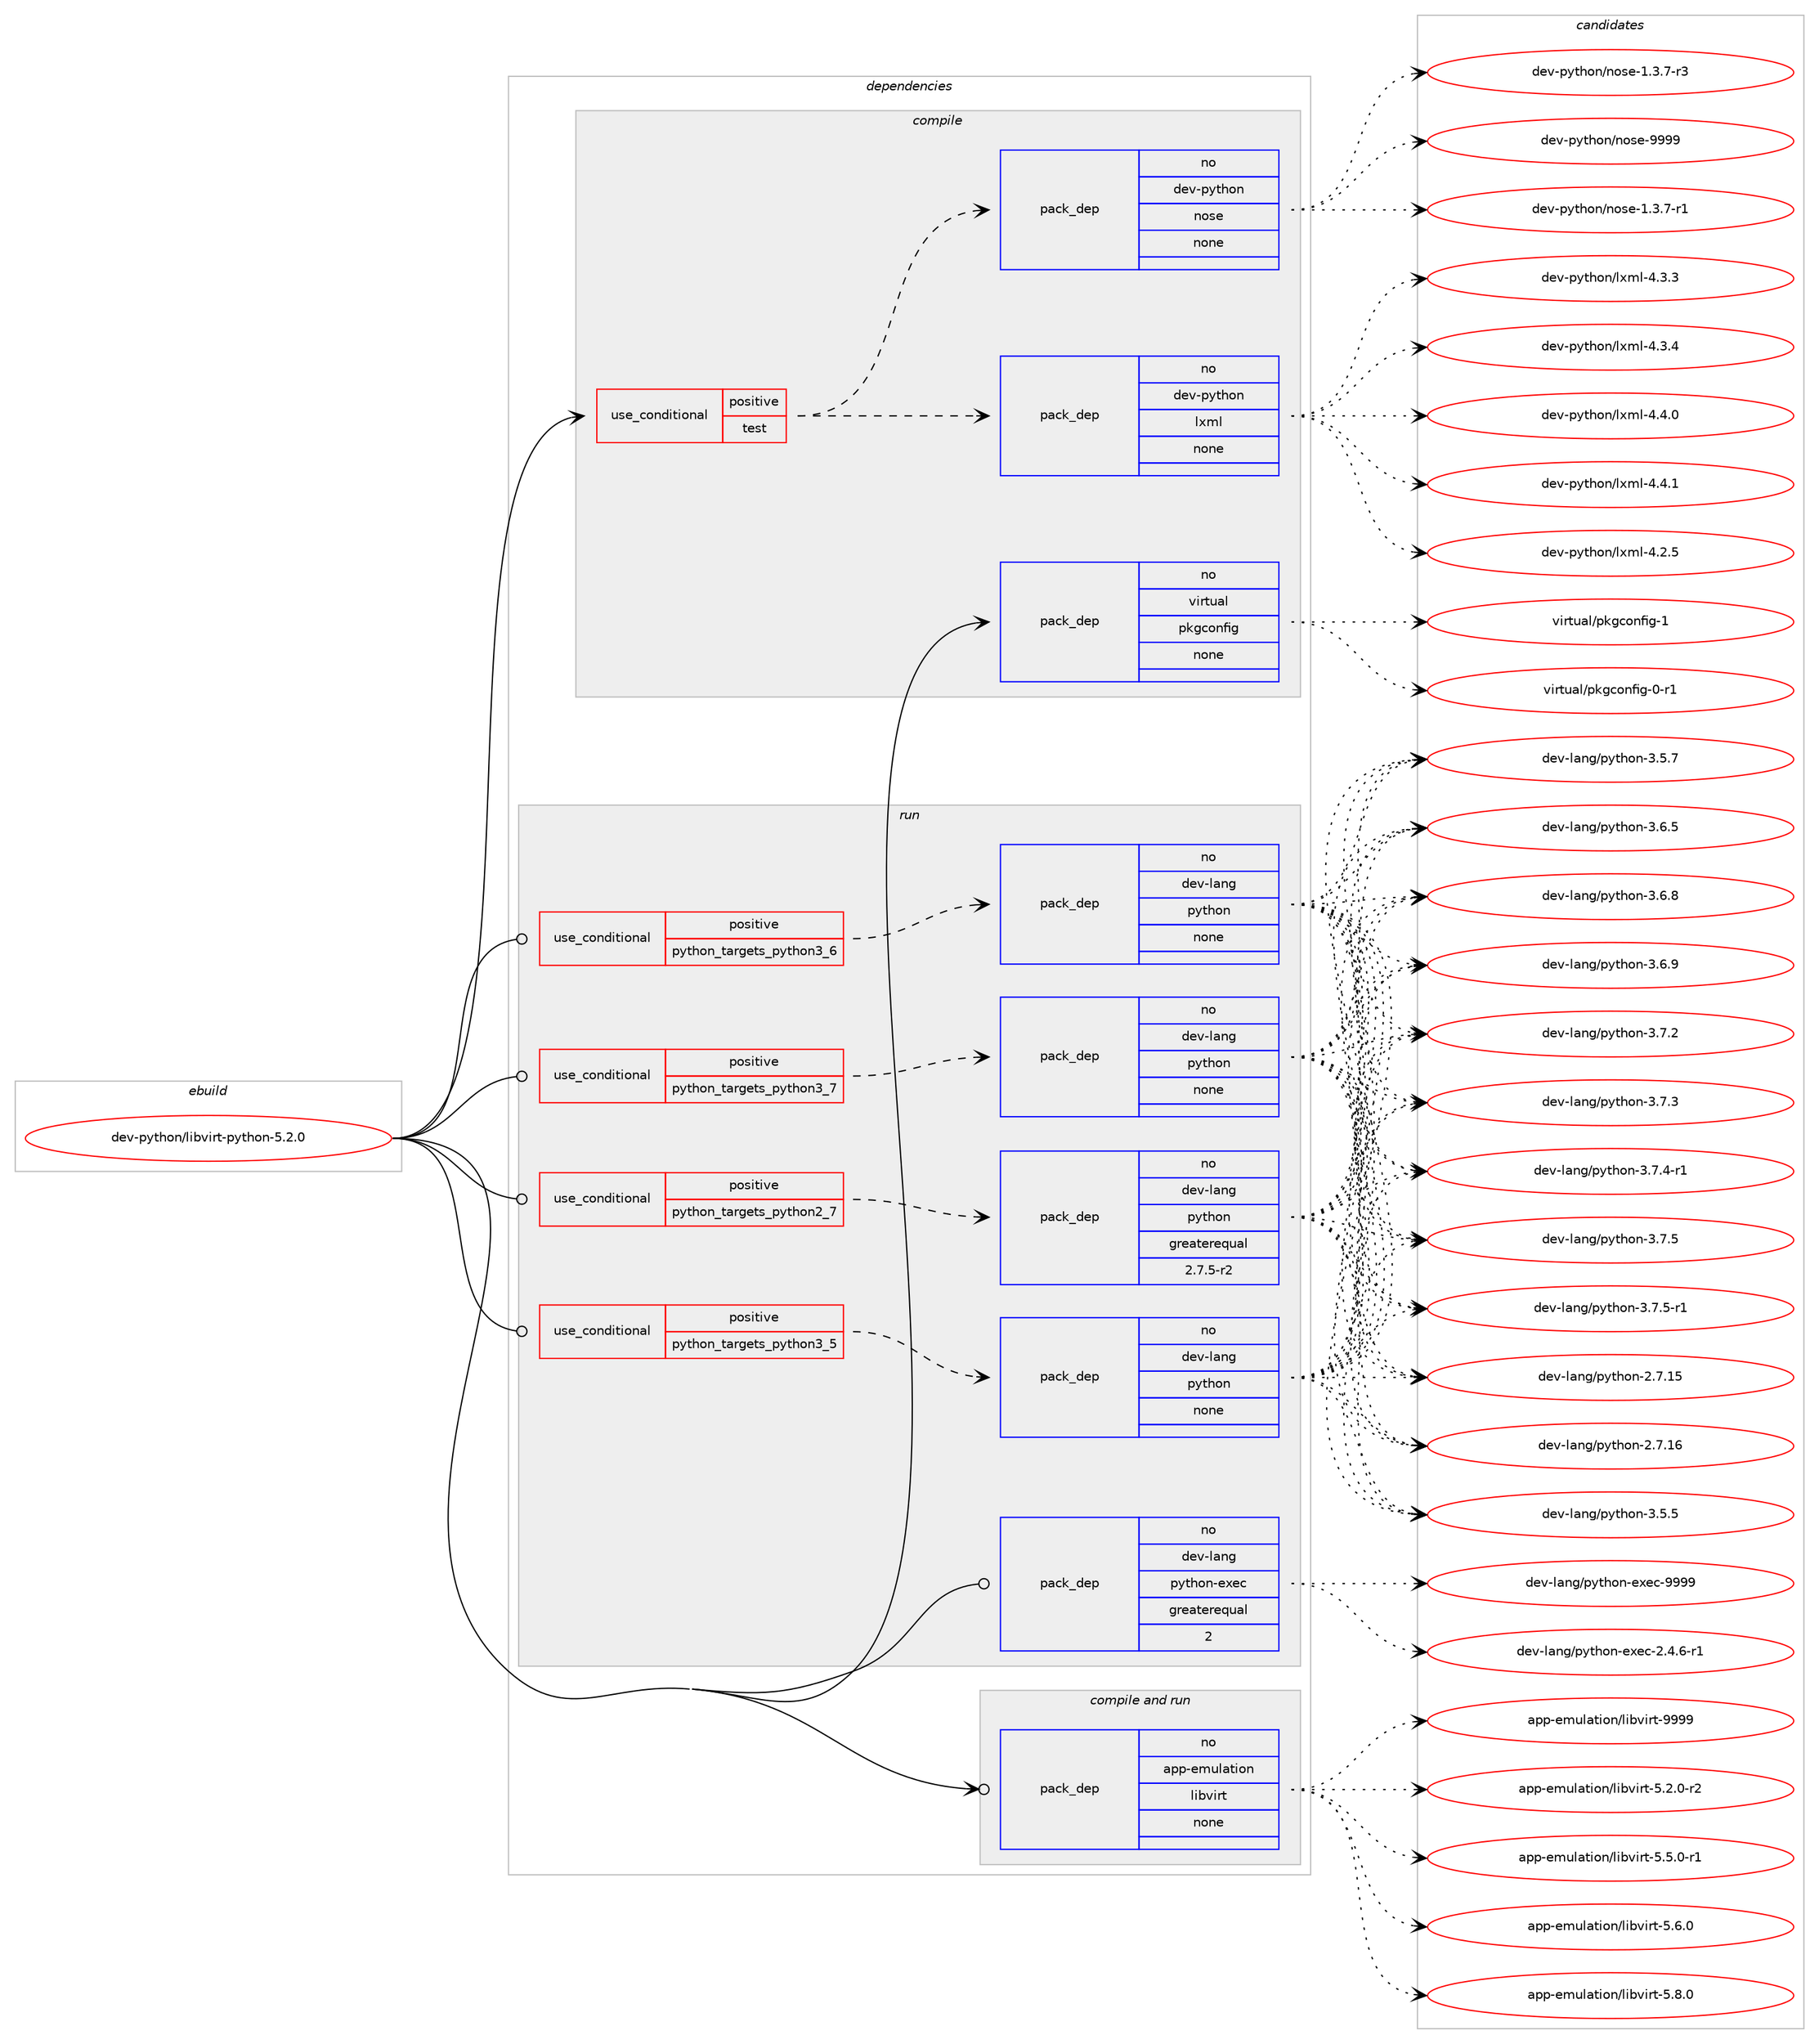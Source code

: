 digraph prolog {

# *************
# Graph options
# *************

newrank=true;
concentrate=true;
compound=true;
graph [rankdir=LR,fontname=Helvetica,fontsize=10,ranksep=1.5];#, ranksep=2.5, nodesep=0.2];
edge  [arrowhead=vee];
node  [fontname=Helvetica,fontsize=10];

# **********
# The ebuild
# **********

subgraph cluster_leftcol {
color=gray;
rank=same;
label=<<i>ebuild</i>>;
id [label="dev-python/libvirt-python-5.2.0", color=red, width=4, href="../dev-python/libvirt-python-5.2.0.svg"];
}

# ****************
# The dependencies
# ****************

subgraph cluster_midcol {
color=gray;
label=<<i>dependencies</i>>;
subgraph cluster_compile {
fillcolor="#eeeeee";
style=filled;
label=<<i>compile</i>>;
subgraph cond141963 {
dependency612961 [label=<<TABLE BORDER="0" CELLBORDER="1" CELLSPACING="0" CELLPADDING="4"><TR><TD ROWSPAN="3" CELLPADDING="10">use_conditional</TD></TR><TR><TD>positive</TD></TR><TR><TD>test</TD></TR></TABLE>>, shape=none, color=red];
subgraph pack459194 {
dependency612962 [label=<<TABLE BORDER="0" CELLBORDER="1" CELLSPACING="0" CELLPADDING="4" WIDTH="220"><TR><TD ROWSPAN="6" CELLPADDING="30">pack_dep</TD></TR><TR><TD WIDTH="110">no</TD></TR><TR><TD>dev-python</TD></TR><TR><TD>lxml</TD></TR><TR><TD>none</TD></TR><TR><TD></TD></TR></TABLE>>, shape=none, color=blue];
}
dependency612961:e -> dependency612962:w [weight=20,style="dashed",arrowhead="vee"];
subgraph pack459195 {
dependency612963 [label=<<TABLE BORDER="0" CELLBORDER="1" CELLSPACING="0" CELLPADDING="4" WIDTH="220"><TR><TD ROWSPAN="6" CELLPADDING="30">pack_dep</TD></TR><TR><TD WIDTH="110">no</TD></TR><TR><TD>dev-python</TD></TR><TR><TD>nose</TD></TR><TR><TD>none</TD></TR><TR><TD></TD></TR></TABLE>>, shape=none, color=blue];
}
dependency612961:e -> dependency612963:w [weight=20,style="dashed",arrowhead="vee"];
}
id:e -> dependency612961:w [weight=20,style="solid",arrowhead="vee"];
subgraph pack459196 {
dependency612964 [label=<<TABLE BORDER="0" CELLBORDER="1" CELLSPACING="0" CELLPADDING="4" WIDTH="220"><TR><TD ROWSPAN="6" CELLPADDING="30">pack_dep</TD></TR><TR><TD WIDTH="110">no</TD></TR><TR><TD>virtual</TD></TR><TR><TD>pkgconfig</TD></TR><TR><TD>none</TD></TR><TR><TD></TD></TR></TABLE>>, shape=none, color=blue];
}
id:e -> dependency612964:w [weight=20,style="solid",arrowhead="vee"];
}
subgraph cluster_compileandrun {
fillcolor="#eeeeee";
style=filled;
label=<<i>compile and run</i>>;
subgraph pack459197 {
dependency612965 [label=<<TABLE BORDER="0" CELLBORDER="1" CELLSPACING="0" CELLPADDING="4" WIDTH="220"><TR><TD ROWSPAN="6" CELLPADDING="30">pack_dep</TD></TR><TR><TD WIDTH="110">no</TD></TR><TR><TD>app-emulation</TD></TR><TR><TD>libvirt</TD></TR><TR><TD>none</TD></TR><TR><TD></TD></TR></TABLE>>, shape=none, color=blue];
}
id:e -> dependency612965:w [weight=20,style="solid",arrowhead="odotvee"];
}
subgraph cluster_run {
fillcolor="#eeeeee";
style=filled;
label=<<i>run</i>>;
subgraph cond141964 {
dependency612966 [label=<<TABLE BORDER="0" CELLBORDER="1" CELLSPACING="0" CELLPADDING="4"><TR><TD ROWSPAN="3" CELLPADDING="10">use_conditional</TD></TR><TR><TD>positive</TD></TR><TR><TD>python_targets_python2_7</TD></TR></TABLE>>, shape=none, color=red];
subgraph pack459198 {
dependency612967 [label=<<TABLE BORDER="0" CELLBORDER="1" CELLSPACING="0" CELLPADDING="4" WIDTH="220"><TR><TD ROWSPAN="6" CELLPADDING="30">pack_dep</TD></TR><TR><TD WIDTH="110">no</TD></TR><TR><TD>dev-lang</TD></TR><TR><TD>python</TD></TR><TR><TD>greaterequal</TD></TR><TR><TD>2.7.5-r2</TD></TR></TABLE>>, shape=none, color=blue];
}
dependency612966:e -> dependency612967:w [weight=20,style="dashed",arrowhead="vee"];
}
id:e -> dependency612966:w [weight=20,style="solid",arrowhead="odot"];
subgraph cond141965 {
dependency612968 [label=<<TABLE BORDER="0" CELLBORDER="1" CELLSPACING="0" CELLPADDING="4"><TR><TD ROWSPAN="3" CELLPADDING="10">use_conditional</TD></TR><TR><TD>positive</TD></TR><TR><TD>python_targets_python3_5</TD></TR></TABLE>>, shape=none, color=red];
subgraph pack459199 {
dependency612969 [label=<<TABLE BORDER="0" CELLBORDER="1" CELLSPACING="0" CELLPADDING="4" WIDTH="220"><TR><TD ROWSPAN="6" CELLPADDING="30">pack_dep</TD></TR><TR><TD WIDTH="110">no</TD></TR><TR><TD>dev-lang</TD></TR><TR><TD>python</TD></TR><TR><TD>none</TD></TR><TR><TD></TD></TR></TABLE>>, shape=none, color=blue];
}
dependency612968:e -> dependency612969:w [weight=20,style="dashed",arrowhead="vee"];
}
id:e -> dependency612968:w [weight=20,style="solid",arrowhead="odot"];
subgraph cond141966 {
dependency612970 [label=<<TABLE BORDER="0" CELLBORDER="1" CELLSPACING="0" CELLPADDING="4"><TR><TD ROWSPAN="3" CELLPADDING="10">use_conditional</TD></TR><TR><TD>positive</TD></TR><TR><TD>python_targets_python3_6</TD></TR></TABLE>>, shape=none, color=red];
subgraph pack459200 {
dependency612971 [label=<<TABLE BORDER="0" CELLBORDER="1" CELLSPACING="0" CELLPADDING="4" WIDTH="220"><TR><TD ROWSPAN="6" CELLPADDING="30">pack_dep</TD></TR><TR><TD WIDTH="110">no</TD></TR><TR><TD>dev-lang</TD></TR><TR><TD>python</TD></TR><TR><TD>none</TD></TR><TR><TD></TD></TR></TABLE>>, shape=none, color=blue];
}
dependency612970:e -> dependency612971:w [weight=20,style="dashed",arrowhead="vee"];
}
id:e -> dependency612970:w [weight=20,style="solid",arrowhead="odot"];
subgraph cond141967 {
dependency612972 [label=<<TABLE BORDER="0" CELLBORDER="1" CELLSPACING="0" CELLPADDING="4"><TR><TD ROWSPAN="3" CELLPADDING="10">use_conditional</TD></TR><TR><TD>positive</TD></TR><TR><TD>python_targets_python3_7</TD></TR></TABLE>>, shape=none, color=red];
subgraph pack459201 {
dependency612973 [label=<<TABLE BORDER="0" CELLBORDER="1" CELLSPACING="0" CELLPADDING="4" WIDTH="220"><TR><TD ROWSPAN="6" CELLPADDING="30">pack_dep</TD></TR><TR><TD WIDTH="110">no</TD></TR><TR><TD>dev-lang</TD></TR><TR><TD>python</TD></TR><TR><TD>none</TD></TR><TR><TD></TD></TR></TABLE>>, shape=none, color=blue];
}
dependency612972:e -> dependency612973:w [weight=20,style="dashed",arrowhead="vee"];
}
id:e -> dependency612972:w [weight=20,style="solid",arrowhead="odot"];
subgraph pack459202 {
dependency612974 [label=<<TABLE BORDER="0" CELLBORDER="1" CELLSPACING="0" CELLPADDING="4" WIDTH="220"><TR><TD ROWSPAN="6" CELLPADDING="30">pack_dep</TD></TR><TR><TD WIDTH="110">no</TD></TR><TR><TD>dev-lang</TD></TR><TR><TD>python-exec</TD></TR><TR><TD>greaterequal</TD></TR><TR><TD>2</TD></TR></TABLE>>, shape=none, color=blue];
}
id:e -> dependency612974:w [weight=20,style="solid",arrowhead="odot"];
}
}

# **************
# The candidates
# **************

subgraph cluster_choices {
rank=same;
color=gray;
label=<<i>candidates</i>>;

subgraph choice459194 {
color=black;
nodesep=1;
choice1001011184511212111610411111047108120109108455246504653 [label="dev-python/lxml-4.2.5", color=red, width=4,href="../dev-python/lxml-4.2.5.svg"];
choice1001011184511212111610411111047108120109108455246514651 [label="dev-python/lxml-4.3.3", color=red, width=4,href="../dev-python/lxml-4.3.3.svg"];
choice1001011184511212111610411111047108120109108455246514652 [label="dev-python/lxml-4.3.4", color=red, width=4,href="../dev-python/lxml-4.3.4.svg"];
choice1001011184511212111610411111047108120109108455246524648 [label="dev-python/lxml-4.4.0", color=red, width=4,href="../dev-python/lxml-4.4.0.svg"];
choice1001011184511212111610411111047108120109108455246524649 [label="dev-python/lxml-4.4.1", color=red, width=4,href="../dev-python/lxml-4.4.1.svg"];
dependency612962:e -> choice1001011184511212111610411111047108120109108455246504653:w [style=dotted,weight="100"];
dependency612962:e -> choice1001011184511212111610411111047108120109108455246514651:w [style=dotted,weight="100"];
dependency612962:e -> choice1001011184511212111610411111047108120109108455246514652:w [style=dotted,weight="100"];
dependency612962:e -> choice1001011184511212111610411111047108120109108455246524648:w [style=dotted,weight="100"];
dependency612962:e -> choice1001011184511212111610411111047108120109108455246524649:w [style=dotted,weight="100"];
}
subgraph choice459195 {
color=black;
nodesep=1;
choice10010111845112121116104111110471101111151014549465146554511449 [label="dev-python/nose-1.3.7-r1", color=red, width=4,href="../dev-python/nose-1.3.7-r1.svg"];
choice10010111845112121116104111110471101111151014549465146554511451 [label="dev-python/nose-1.3.7-r3", color=red, width=4,href="../dev-python/nose-1.3.7-r3.svg"];
choice10010111845112121116104111110471101111151014557575757 [label="dev-python/nose-9999", color=red, width=4,href="../dev-python/nose-9999.svg"];
dependency612963:e -> choice10010111845112121116104111110471101111151014549465146554511449:w [style=dotted,weight="100"];
dependency612963:e -> choice10010111845112121116104111110471101111151014549465146554511451:w [style=dotted,weight="100"];
dependency612963:e -> choice10010111845112121116104111110471101111151014557575757:w [style=dotted,weight="100"];
}
subgraph choice459196 {
color=black;
nodesep=1;
choice11810511411611797108471121071039911111010210510345484511449 [label="virtual/pkgconfig-0-r1", color=red, width=4,href="../virtual/pkgconfig-0-r1.svg"];
choice1181051141161179710847112107103991111101021051034549 [label="virtual/pkgconfig-1", color=red, width=4,href="../virtual/pkgconfig-1.svg"];
dependency612964:e -> choice11810511411611797108471121071039911111010210510345484511449:w [style=dotted,weight="100"];
dependency612964:e -> choice1181051141161179710847112107103991111101021051034549:w [style=dotted,weight="100"];
}
subgraph choice459197 {
color=black;
nodesep=1;
choice97112112451011091171089711610511111047108105981181051141164553465046484511450 [label="app-emulation/libvirt-5.2.0-r2", color=red, width=4,href="../app-emulation/libvirt-5.2.0-r2.svg"];
choice97112112451011091171089711610511111047108105981181051141164553465346484511449 [label="app-emulation/libvirt-5.5.0-r1", color=red, width=4,href="../app-emulation/libvirt-5.5.0-r1.svg"];
choice9711211245101109117108971161051111104710810598118105114116455346544648 [label="app-emulation/libvirt-5.6.0", color=red, width=4,href="../app-emulation/libvirt-5.6.0.svg"];
choice9711211245101109117108971161051111104710810598118105114116455346564648 [label="app-emulation/libvirt-5.8.0", color=red, width=4,href="../app-emulation/libvirt-5.8.0.svg"];
choice97112112451011091171089711610511111047108105981181051141164557575757 [label="app-emulation/libvirt-9999", color=red, width=4,href="../app-emulation/libvirt-9999.svg"];
dependency612965:e -> choice97112112451011091171089711610511111047108105981181051141164553465046484511450:w [style=dotted,weight="100"];
dependency612965:e -> choice97112112451011091171089711610511111047108105981181051141164553465346484511449:w [style=dotted,weight="100"];
dependency612965:e -> choice9711211245101109117108971161051111104710810598118105114116455346544648:w [style=dotted,weight="100"];
dependency612965:e -> choice9711211245101109117108971161051111104710810598118105114116455346564648:w [style=dotted,weight="100"];
dependency612965:e -> choice97112112451011091171089711610511111047108105981181051141164557575757:w [style=dotted,weight="100"];
}
subgraph choice459198 {
color=black;
nodesep=1;
choice10010111845108971101034711212111610411111045504655464953 [label="dev-lang/python-2.7.15", color=red, width=4,href="../dev-lang/python-2.7.15.svg"];
choice10010111845108971101034711212111610411111045504655464954 [label="dev-lang/python-2.7.16", color=red, width=4,href="../dev-lang/python-2.7.16.svg"];
choice100101118451089711010347112121116104111110455146534653 [label="dev-lang/python-3.5.5", color=red, width=4,href="../dev-lang/python-3.5.5.svg"];
choice100101118451089711010347112121116104111110455146534655 [label="dev-lang/python-3.5.7", color=red, width=4,href="../dev-lang/python-3.5.7.svg"];
choice100101118451089711010347112121116104111110455146544653 [label="dev-lang/python-3.6.5", color=red, width=4,href="../dev-lang/python-3.6.5.svg"];
choice100101118451089711010347112121116104111110455146544656 [label="dev-lang/python-3.6.8", color=red, width=4,href="../dev-lang/python-3.6.8.svg"];
choice100101118451089711010347112121116104111110455146544657 [label="dev-lang/python-3.6.9", color=red, width=4,href="../dev-lang/python-3.6.9.svg"];
choice100101118451089711010347112121116104111110455146554650 [label="dev-lang/python-3.7.2", color=red, width=4,href="../dev-lang/python-3.7.2.svg"];
choice100101118451089711010347112121116104111110455146554651 [label="dev-lang/python-3.7.3", color=red, width=4,href="../dev-lang/python-3.7.3.svg"];
choice1001011184510897110103471121211161041111104551465546524511449 [label="dev-lang/python-3.7.4-r1", color=red, width=4,href="../dev-lang/python-3.7.4-r1.svg"];
choice100101118451089711010347112121116104111110455146554653 [label="dev-lang/python-3.7.5", color=red, width=4,href="../dev-lang/python-3.7.5.svg"];
choice1001011184510897110103471121211161041111104551465546534511449 [label="dev-lang/python-3.7.5-r1", color=red, width=4,href="../dev-lang/python-3.7.5-r1.svg"];
dependency612967:e -> choice10010111845108971101034711212111610411111045504655464953:w [style=dotted,weight="100"];
dependency612967:e -> choice10010111845108971101034711212111610411111045504655464954:w [style=dotted,weight="100"];
dependency612967:e -> choice100101118451089711010347112121116104111110455146534653:w [style=dotted,weight="100"];
dependency612967:e -> choice100101118451089711010347112121116104111110455146534655:w [style=dotted,weight="100"];
dependency612967:e -> choice100101118451089711010347112121116104111110455146544653:w [style=dotted,weight="100"];
dependency612967:e -> choice100101118451089711010347112121116104111110455146544656:w [style=dotted,weight="100"];
dependency612967:e -> choice100101118451089711010347112121116104111110455146544657:w [style=dotted,weight="100"];
dependency612967:e -> choice100101118451089711010347112121116104111110455146554650:w [style=dotted,weight="100"];
dependency612967:e -> choice100101118451089711010347112121116104111110455146554651:w [style=dotted,weight="100"];
dependency612967:e -> choice1001011184510897110103471121211161041111104551465546524511449:w [style=dotted,weight="100"];
dependency612967:e -> choice100101118451089711010347112121116104111110455146554653:w [style=dotted,weight="100"];
dependency612967:e -> choice1001011184510897110103471121211161041111104551465546534511449:w [style=dotted,weight="100"];
}
subgraph choice459199 {
color=black;
nodesep=1;
choice10010111845108971101034711212111610411111045504655464953 [label="dev-lang/python-2.7.15", color=red, width=4,href="../dev-lang/python-2.7.15.svg"];
choice10010111845108971101034711212111610411111045504655464954 [label="dev-lang/python-2.7.16", color=red, width=4,href="../dev-lang/python-2.7.16.svg"];
choice100101118451089711010347112121116104111110455146534653 [label="dev-lang/python-3.5.5", color=red, width=4,href="../dev-lang/python-3.5.5.svg"];
choice100101118451089711010347112121116104111110455146534655 [label="dev-lang/python-3.5.7", color=red, width=4,href="../dev-lang/python-3.5.7.svg"];
choice100101118451089711010347112121116104111110455146544653 [label="dev-lang/python-3.6.5", color=red, width=4,href="../dev-lang/python-3.6.5.svg"];
choice100101118451089711010347112121116104111110455146544656 [label="dev-lang/python-3.6.8", color=red, width=4,href="../dev-lang/python-3.6.8.svg"];
choice100101118451089711010347112121116104111110455146544657 [label="dev-lang/python-3.6.9", color=red, width=4,href="../dev-lang/python-3.6.9.svg"];
choice100101118451089711010347112121116104111110455146554650 [label="dev-lang/python-3.7.2", color=red, width=4,href="../dev-lang/python-3.7.2.svg"];
choice100101118451089711010347112121116104111110455146554651 [label="dev-lang/python-3.7.3", color=red, width=4,href="../dev-lang/python-3.7.3.svg"];
choice1001011184510897110103471121211161041111104551465546524511449 [label="dev-lang/python-3.7.4-r1", color=red, width=4,href="../dev-lang/python-3.7.4-r1.svg"];
choice100101118451089711010347112121116104111110455146554653 [label="dev-lang/python-3.7.5", color=red, width=4,href="../dev-lang/python-3.7.5.svg"];
choice1001011184510897110103471121211161041111104551465546534511449 [label="dev-lang/python-3.7.5-r1", color=red, width=4,href="../dev-lang/python-3.7.5-r1.svg"];
dependency612969:e -> choice10010111845108971101034711212111610411111045504655464953:w [style=dotted,weight="100"];
dependency612969:e -> choice10010111845108971101034711212111610411111045504655464954:w [style=dotted,weight="100"];
dependency612969:e -> choice100101118451089711010347112121116104111110455146534653:w [style=dotted,weight="100"];
dependency612969:e -> choice100101118451089711010347112121116104111110455146534655:w [style=dotted,weight="100"];
dependency612969:e -> choice100101118451089711010347112121116104111110455146544653:w [style=dotted,weight="100"];
dependency612969:e -> choice100101118451089711010347112121116104111110455146544656:w [style=dotted,weight="100"];
dependency612969:e -> choice100101118451089711010347112121116104111110455146544657:w [style=dotted,weight="100"];
dependency612969:e -> choice100101118451089711010347112121116104111110455146554650:w [style=dotted,weight="100"];
dependency612969:e -> choice100101118451089711010347112121116104111110455146554651:w [style=dotted,weight="100"];
dependency612969:e -> choice1001011184510897110103471121211161041111104551465546524511449:w [style=dotted,weight="100"];
dependency612969:e -> choice100101118451089711010347112121116104111110455146554653:w [style=dotted,weight="100"];
dependency612969:e -> choice1001011184510897110103471121211161041111104551465546534511449:w [style=dotted,weight="100"];
}
subgraph choice459200 {
color=black;
nodesep=1;
choice10010111845108971101034711212111610411111045504655464953 [label="dev-lang/python-2.7.15", color=red, width=4,href="../dev-lang/python-2.7.15.svg"];
choice10010111845108971101034711212111610411111045504655464954 [label="dev-lang/python-2.7.16", color=red, width=4,href="../dev-lang/python-2.7.16.svg"];
choice100101118451089711010347112121116104111110455146534653 [label="dev-lang/python-3.5.5", color=red, width=4,href="../dev-lang/python-3.5.5.svg"];
choice100101118451089711010347112121116104111110455146534655 [label="dev-lang/python-3.5.7", color=red, width=4,href="../dev-lang/python-3.5.7.svg"];
choice100101118451089711010347112121116104111110455146544653 [label="dev-lang/python-3.6.5", color=red, width=4,href="../dev-lang/python-3.6.5.svg"];
choice100101118451089711010347112121116104111110455146544656 [label="dev-lang/python-3.6.8", color=red, width=4,href="../dev-lang/python-3.6.8.svg"];
choice100101118451089711010347112121116104111110455146544657 [label="dev-lang/python-3.6.9", color=red, width=4,href="../dev-lang/python-3.6.9.svg"];
choice100101118451089711010347112121116104111110455146554650 [label="dev-lang/python-3.7.2", color=red, width=4,href="../dev-lang/python-3.7.2.svg"];
choice100101118451089711010347112121116104111110455146554651 [label="dev-lang/python-3.7.3", color=red, width=4,href="../dev-lang/python-3.7.3.svg"];
choice1001011184510897110103471121211161041111104551465546524511449 [label="dev-lang/python-3.7.4-r1", color=red, width=4,href="../dev-lang/python-3.7.4-r1.svg"];
choice100101118451089711010347112121116104111110455146554653 [label="dev-lang/python-3.7.5", color=red, width=4,href="../dev-lang/python-3.7.5.svg"];
choice1001011184510897110103471121211161041111104551465546534511449 [label="dev-lang/python-3.7.5-r1", color=red, width=4,href="../dev-lang/python-3.7.5-r1.svg"];
dependency612971:e -> choice10010111845108971101034711212111610411111045504655464953:w [style=dotted,weight="100"];
dependency612971:e -> choice10010111845108971101034711212111610411111045504655464954:w [style=dotted,weight="100"];
dependency612971:e -> choice100101118451089711010347112121116104111110455146534653:w [style=dotted,weight="100"];
dependency612971:e -> choice100101118451089711010347112121116104111110455146534655:w [style=dotted,weight="100"];
dependency612971:e -> choice100101118451089711010347112121116104111110455146544653:w [style=dotted,weight="100"];
dependency612971:e -> choice100101118451089711010347112121116104111110455146544656:w [style=dotted,weight="100"];
dependency612971:e -> choice100101118451089711010347112121116104111110455146544657:w [style=dotted,weight="100"];
dependency612971:e -> choice100101118451089711010347112121116104111110455146554650:w [style=dotted,weight="100"];
dependency612971:e -> choice100101118451089711010347112121116104111110455146554651:w [style=dotted,weight="100"];
dependency612971:e -> choice1001011184510897110103471121211161041111104551465546524511449:w [style=dotted,weight="100"];
dependency612971:e -> choice100101118451089711010347112121116104111110455146554653:w [style=dotted,weight="100"];
dependency612971:e -> choice1001011184510897110103471121211161041111104551465546534511449:w [style=dotted,weight="100"];
}
subgraph choice459201 {
color=black;
nodesep=1;
choice10010111845108971101034711212111610411111045504655464953 [label="dev-lang/python-2.7.15", color=red, width=4,href="../dev-lang/python-2.7.15.svg"];
choice10010111845108971101034711212111610411111045504655464954 [label="dev-lang/python-2.7.16", color=red, width=4,href="../dev-lang/python-2.7.16.svg"];
choice100101118451089711010347112121116104111110455146534653 [label="dev-lang/python-3.5.5", color=red, width=4,href="../dev-lang/python-3.5.5.svg"];
choice100101118451089711010347112121116104111110455146534655 [label="dev-lang/python-3.5.7", color=red, width=4,href="../dev-lang/python-3.5.7.svg"];
choice100101118451089711010347112121116104111110455146544653 [label="dev-lang/python-3.6.5", color=red, width=4,href="../dev-lang/python-3.6.5.svg"];
choice100101118451089711010347112121116104111110455146544656 [label="dev-lang/python-3.6.8", color=red, width=4,href="../dev-lang/python-3.6.8.svg"];
choice100101118451089711010347112121116104111110455146544657 [label="dev-lang/python-3.6.9", color=red, width=4,href="../dev-lang/python-3.6.9.svg"];
choice100101118451089711010347112121116104111110455146554650 [label="dev-lang/python-3.7.2", color=red, width=4,href="../dev-lang/python-3.7.2.svg"];
choice100101118451089711010347112121116104111110455146554651 [label="dev-lang/python-3.7.3", color=red, width=4,href="../dev-lang/python-3.7.3.svg"];
choice1001011184510897110103471121211161041111104551465546524511449 [label="dev-lang/python-3.7.4-r1", color=red, width=4,href="../dev-lang/python-3.7.4-r1.svg"];
choice100101118451089711010347112121116104111110455146554653 [label="dev-lang/python-3.7.5", color=red, width=4,href="../dev-lang/python-3.7.5.svg"];
choice1001011184510897110103471121211161041111104551465546534511449 [label="dev-lang/python-3.7.5-r1", color=red, width=4,href="../dev-lang/python-3.7.5-r1.svg"];
dependency612973:e -> choice10010111845108971101034711212111610411111045504655464953:w [style=dotted,weight="100"];
dependency612973:e -> choice10010111845108971101034711212111610411111045504655464954:w [style=dotted,weight="100"];
dependency612973:e -> choice100101118451089711010347112121116104111110455146534653:w [style=dotted,weight="100"];
dependency612973:e -> choice100101118451089711010347112121116104111110455146534655:w [style=dotted,weight="100"];
dependency612973:e -> choice100101118451089711010347112121116104111110455146544653:w [style=dotted,weight="100"];
dependency612973:e -> choice100101118451089711010347112121116104111110455146544656:w [style=dotted,weight="100"];
dependency612973:e -> choice100101118451089711010347112121116104111110455146544657:w [style=dotted,weight="100"];
dependency612973:e -> choice100101118451089711010347112121116104111110455146554650:w [style=dotted,weight="100"];
dependency612973:e -> choice100101118451089711010347112121116104111110455146554651:w [style=dotted,weight="100"];
dependency612973:e -> choice1001011184510897110103471121211161041111104551465546524511449:w [style=dotted,weight="100"];
dependency612973:e -> choice100101118451089711010347112121116104111110455146554653:w [style=dotted,weight="100"];
dependency612973:e -> choice1001011184510897110103471121211161041111104551465546534511449:w [style=dotted,weight="100"];
}
subgraph choice459202 {
color=black;
nodesep=1;
choice10010111845108971101034711212111610411111045101120101994550465246544511449 [label="dev-lang/python-exec-2.4.6-r1", color=red, width=4,href="../dev-lang/python-exec-2.4.6-r1.svg"];
choice10010111845108971101034711212111610411111045101120101994557575757 [label="dev-lang/python-exec-9999", color=red, width=4,href="../dev-lang/python-exec-9999.svg"];
dependency612974:e -> choice10010111845108971101034711212111610411111045101120101994550465246544511449:w [style=dotted,weight="100"];
dependency612974:e -> choice10010111845108971101034711212111610411111045101120101994557575757:w [style=dotted,weight="100"];
}
}

}
